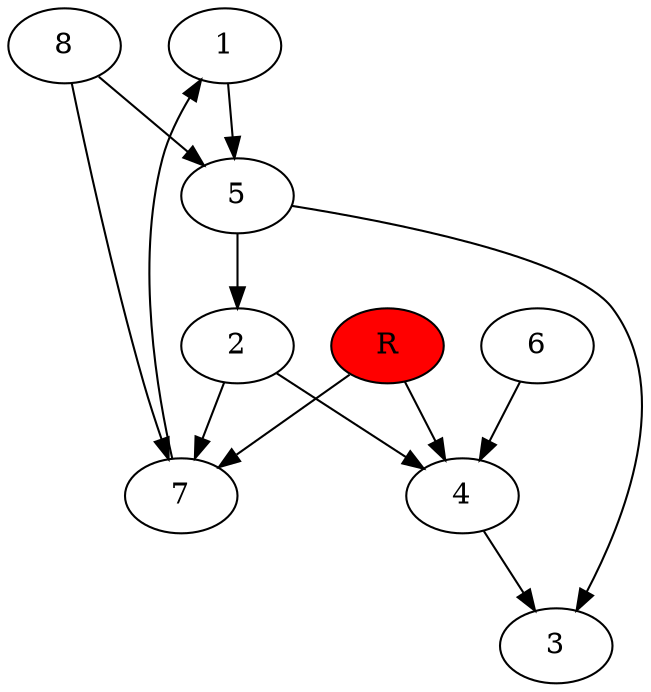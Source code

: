 digraph prb14721 {
	1
	2
	3
	4
	5
	6
	7
	8
	R [fillcolor="#ff0000" style=filled]
	1 -> 5
	2 -> 4
	2 -> 7
	4 -> 3
	5 -> 2
	5 -> 3
	6 -> 4
	7 -> 1
	8 -> 5
	8 -> 7
	R -> 4
	R -> 7
}
